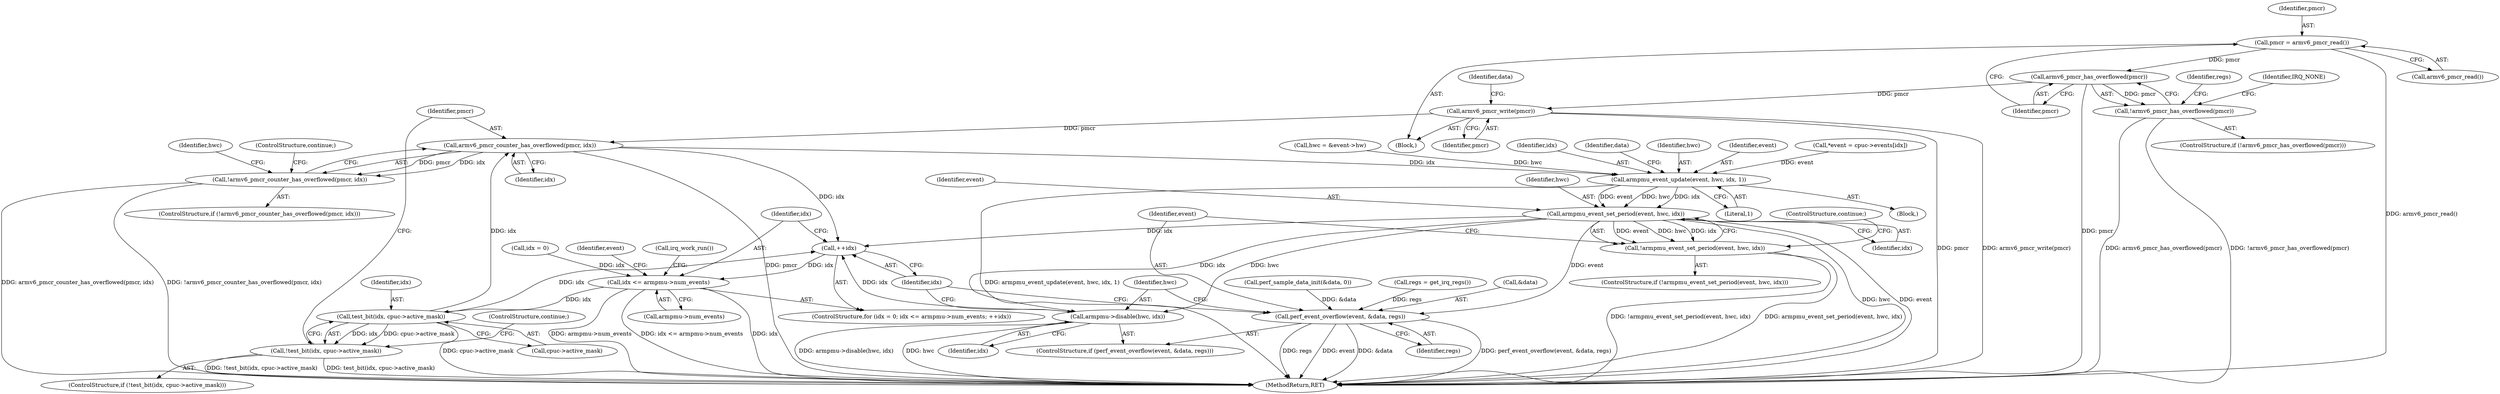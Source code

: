 digraph "0_linux_a8b0ca17b80e92faab46ee7179ba9e99ccb61233_0@API" {
"1000108" [label="(Call,pmcr = armv6_pmcr_read())"];
"1000117" [label="(Call,armv6_pmcr_has_overflowed(pmcr))"];
"1000116" [label="(Call,!armv6_pmcr_has_overflowed(pmcr))"];
"1000124" [label="(Call,armv6_pmcr_write(pmcr))"];
"1000166" [label="(Call,armv6_pmcr_counter_has_overflowed(pmcr, idx))"];
"1000144" [label="(Call,++idx)"];
"1000139" [label="(Call,idx <= armpmu->num_events)"];
"1000158" [label="(Call,test_bit(idx, cpuc->active_mask))"];
"1000157" [label="(Call,!test_bit(idx, cpuc->active_mask))"];
"1000165" [label="(Call,!armv6_pmcr_counter_has_overflowed(pmcr, idx))"];
"1000176" [label="(Call,armpmu_event_update(event, hwc, idx, 1))"];
"1000192" [label="(Call,armpmu_event_set_period(event, hwc, idx))"];
"1000191" [label="(Call,!armpmu_event_set_period(event, hwc, idx))"];
"1000198" [label="(Call,perf_event_overflow(event, &data, regs))"];
"1000203" [label="(Call,armpmu->disable(hwc, idx))"];
"1000140" [label="(Identifier,idx)"];
"1000125" [label="(Identifier,pmcr)"];
"1000110" [label="(Call,armv6_pmcr_read())"];
"1000177" [label="(Identifier,event)"];
"1000148" [label="(Call,*event = cpuc->events[idx])"];
"1000117" [label="(Call,armv6_pmcr_has_overflowed(pmcr))"];
"1000116" [label="(Call,!armv6_pmcr_has_overflowed(pmcr))"];
"1000109" [label="(Identifier,pmcr)"];
"1000159" [label="(Identifier,idx)"];
"1000167" [label="(Identifier,pmcr)"];
"1000170" [label="(Call,hwc = &event->hw)"];
"1000128" [label="(Identifier,data)"];
"1000203" [label="(Call,armpmu->disable(hwc, idx))"];
"1000136" [label="(Call,idx = 0)"];
"1000190" [label="(ControlStructure,if (!armpmu_event_set_period(event, hwc, idx)))"];
"1000139" [label="(Call,idx <= armpmu->num_events)"];
"1000192" [label="(Call,armpmu_event_set_period(event, hwc, idx))"];
"1000179" [label="(Identifier,idx)"];
"1000145" [label="(Identifier,idx)"];
"1000171" [label="(Identifier,hwc)"];
"1000169" [label="(ControlStructure,continue;)"];
"1000202" [label="(Identifier,regs)"];
"1000121" [label="(Call,regs = get_irq_regs())"];
"1000183" [label="(Identifier,data)"];
"1000144" [label="(Call,++idx)"];
"1000122" [label="(Identifier,regs)"];
"1000204" [label="(Identifier,hwc)"];
"1000168" [label="(Identifier,idx)"];
"1000146" [label="(Block,)"];
"1000135" [label="(ControlStructure,for (idx = 0; idx <= armpmu->num_events; ++idx))"];
"1000124" [label="(Call,armv6_pmcr_write(pmcr))"];
"1000118" [label="(Identifier,pmcr)"];
"1000176" [label="(Call,armpmu_event_update(event, hwc, idx, 1))"];
"1000149" [label="(Identifier,event)"];
"1000156" [label="(ControlStructure,if (!test_bit(idx, cpuc->active_mask)))"];
"1000197" [label="(ControlStructure,if (perf_event_overflow(event, &data, regs)))"];
"1000163" [label="(ControlStructure,continue;)"];
"1000164" [label="(ControlStructure,if (!armv6_pmcr_counter_has_overflowed(pmcr, idx)))"];
"1000196" [label="(ControlStructure,continue;)"];
"1000160" [label="(Call,cpuc->active_mask)"];
"1000199" [label="(Identifier,event)"];
"1000158" [label="(Call,test_bit(idx, cpuc->active_mask))"];
"1000165" [label="(Call,!armv6_pmcr_counter_has_overflowed(pmcr, idx))"];
"1000166" [label="(Call,armv6_pmcr_counter_has_overflowed(pmcr, idx))"];
"1000198" [label="(Call,perf_event_overflow(event, &data, regs))"];
"1000191" [label="(Call,!armpmu_event_set_period(event, hwc, idx))"];
"1000200" [label="(Call,&data)"];
"1000209" [label="(MethodReturn,RET)"];
"1000178" [label="(Identifier,hwc)"];
"1000157" [label="(Call,!test_bit(idx, cpuc->active_mask))"];
"1000195" [label="(Identifier,idx)"];
"1000206" [label="(Call,irq_work_run())"];
"1000108" [label="(Call,pmcr = armv6_pmcr_read())"];
"1000120" [label="(Identifier,IRQ_NONE)"];
"1000205" [label="(Identifier,idx)"];
"1000141" [label="(Call,armpmu->num_events)"];
"1000180" [label="(Literal,1)"];
"1000194" [label="(Identifier,hwc)"];
"1000193" [label="(Identifier,event)"];
"1000106" [label="(Block,)"];
"1000115" [label="(ControlStructure,if (!armv6_pmcr_has_overflowed(pmcr)))"];
"1000126" [label="(Call,perf_sample_data_init(&data, 0))"];
"1000108" -> "1000106"  [label="AST: "];
"1000108" -> "1000110"  [label="CFG: "];
"1000109" -> "1000108"  [label="AST: "];
"1000110" -> "1000108"  [label="AST: "];
"1000118" -> "1000108"  [label="CFG: "];
"1000108" -> "1000209"  [label="DDG: armv6_pmcr_read()"];
"1000108" -> "1000117"  [label="DDG: pmcr"];
"1000117" -> "1000116"  [label="AST: "];
"1000117" -> "1000118"  [label="CFG: "];
"1000118" -> "1000117"  [label="AST: "];
"1000116" -> "1000117"  [label="CFG: "];
"1000117" -> "1000209"  [label="DDG: pmcr"];
"1000117" -> "1000116"  [label="DDG: pmcr"];
"1000117" -> "1000124"  [label="DDG: pmcr"];
"1000116" -> "1000115"  [label="AST: "];
"1000120" -> "1000116"  [label="CFG: "];
"1000122" -> "1000116"  [label="CFG: "];
"1000116" -> "1000209"  [label="DDG: armv6_pmcr_has_overflowed(pmcr)"];
"1000116" -> "1000209"  [label="DDG: !armv6_pmcr_has_overflowed(pmcr)"];
"1000124" -> "1000106"  [label="AST: "];
"1000124" -> "1000125"  [label="CFG: "];
"1000125" -> "1000124"  [label="AST: "];
"1000128" -> "1000124"  [label="CFG: "];
"1000124" -> "1000209"  [label="DDG: pmcr"];
"1000124" -> "1000209"  [label="DDG: armv6_pmcr_write(pmcr)"];
"1000124" -> "1000166"  [label="DDG: pmcr"];
"1000166" -> "1000165"  [label="AST: "];
"1000166" -> "1000168"  [label="CFG: "];
"1000167" -> "1000166"  [label="AST: "];
"1000168" -> "1000166"  [label="AST: "];
"1000165" -> "1000166"  [label="CFG: "];
"1000166" -> "1000209"  [label="DDG: pmcr"];
"1000166" -> "1000144"  [label="DDG: idx"];
"1000166" -> "1000165"  [label="DDG: pmcr"];
"1000166" -> "1000165"  [label="DDG: idx"];
"1000158" -> "1000166"  [label="DDG: idx"];
"1000166" -> "1000176"  [label="DDG: idx"];
"1000144" -> "1000135"  [label="AST: "];
"1000144" -> "1000145"  [label="CFG: "];
"1000145" -> "1000144"  [label="AST: "];
"1000140" -> "1000144"  [label="CFG: "];
"1000144" -> "1000139"  [label="DDG: idx"];
"1000158" -> "1000144"  [label="DDG: idx"];
"1000192" -> "1000144"  [label="DDG: idx"];
"1000203" -> "1000144"  [label="DDG: idx"];
"1000139" -> "1000135"  [label="AST: "];
"1000139" -> "1000141"  [label="CFG: "];
"1000140" -> "1000139"  [label="AST: "];
"1000141" -> "1000139"  [label="AST: "];
"1000149" -> "1000139"  [label="CFG: "];
"1000206" -> "1000139"  [label="CFG: "];
"1000139" -> "1000209"  [label="DDG: armpmu->num_events"];
"1000139" -> "1000209"  [label="DDG: idx <= armpmu->num_events"];
"1000139" -> "1000209"  [label="DDG: idx"];
"1000136" -> "1000139"  [label="DDG: idx"];
"1000139" -> "1000158"  [label="DDG: idx"];
"1000158" -> "1000157"  [label="AST: "];
"1000158" -> "1000160"  [label="CFG: "];
"1000159" -> "1000158"  [label="AST: "];
"1000160" -> "1000158"  [label="AST: "];
"1000157" -> "1000158"  [label="CFG: "];
"1000158" -> "1000209"  [label="DDG: cpuc->active_mask"];
"1000158" -> "1000157"  [label="DDG: idx"];
"1000158" -> "1000157"  [label="DDG: cpuc->active_mask"];
"1000157" -> "1000156"  [label="AST: "];
"1000163" -> "1000157"  [label="CFG: "];
"1000167" -> "1000157"  [label="CFG: "];
"1000157" -> "1000209"  [label="DDG: !test_bit(idx, cpuc->active_mask)"];
"1000157" -> "1000209"  [label="DDG: test_bit(idx, cpuc->active_mask)"];
"1000165" -> "1000164"  [label="AST: "];
"1000169" -> "1000165"  [label="CFG: "];
"1000171" -> "1000165"  [label="CFG: "];
"1000165" -> "1000209"  [label="DDG: armv6_pmcr_counter_has_overflowed(pmcr, idx)"];
"1000165" -> "1000209"  [label="DDG: !armv6_pmcr_counter_has_overflowed(pmcr, idx)"];
"1000176" -> "1000146"  [label="AST: "];
"1000176" -> "1000180"  [label="CFG: "];
"1000177" -> "1000176"  [label="AST: "];
"1000178" -> "1000176"  [label="AST: "];
"1000179" -> "1000176"  [label="AST: "];
"1000180" -> "1000176"  [label="AST: "];
"1000183" -> "1000176"  [label="CFG: "];
"1000176" -> "1000209"  [label="DDG: armpmu_event_update(event, hwc, idx, 1)"];
"1000148" -> "1000176"  [label="DDG: event"];
"1000170" -> "1000176"  [label="DDG: hwc"];
"1000176" -> "1000192"  [label="DDG: event"];
"1000176" -> "1000192"  [label="DDG: hwc"];
"1000176" -> "1000192"  [label="DDG: idx"];
"1000192" -> "1000191"  [label="AST: "];
"1000192" -> "1000195"  [label="CFG: "];
"1000193" -> "1000192"  [label="AST: "];
"1000194" -> "1000192"  [label="AST: "];
"1000195" -> "1000192"  [label="AST: "];
"1000191" -> "1000192"  [label="CFG: "];
"1000192" -> "1000209"  [label="DDG: hwc"];
"1000192" -> "1000209"  [label="DDG: event"];
"1000192" -> "1000191"  [label="DDG: event"];
"1000192" -> "1000191"  [label="DDG: hwc"];
"1000192" -> "1000191"  [label="DDG: idx"];
"1000192" -> "1000198"  [label="DDG: event"];
"1000192" -> "1000203"  [label="DDG: hwc"];
"1000192" -> "1000203"  [label="DDG: idx"];
"1000191" -> "1000190"  [label="AST: "];
"1000196" -> "1000191"  [label="CFG: "];
"1000199" -> "1000191"  [label="CFG: "];
"1000191" -> "1000209"  [label="DDG: !armpmu_event_set_period(event, hwc, idx)"];
"1000191" -> "1000209"  [label="DDG: armpmu_event_set_period(event, hwc, idx)"];
"1000198" -> "1000197"  [label="AST: "];
"1000198" -> "1000202"  [label="CFG: "];
"1000199" -> "1000198"  [label="AST: "];
"1000200" -> "1000198"  [label="AST: "];
"1000202" -> "1000198"  [label="AST: "];
"1000204" -> "1000198"  [label="CFG: "];
"1000145" -> "1000198"  [label="CFG: "];
"1000198" -> "1000209"  [label="DDG: event"];
"1000198" -> "1000209"  [label="DDG: &data"];
"1000198" -> "1000209"  [label="DDG: perf_event_overflow(event, &data, regs)"];
"1000198" -> "1000209"  [label="DDG: regs"];
"1000126" -> "1000198"  [label="DDG: &data"];
"1000121" -> "1000198"  [label="DDG: regs"];
"1000203" -> "1000197"  [label="AST: "];
"1000203" -> "1000205"  [label="CFG: "];
"1000204" -> "1000203"  [label="AST: "];
"1000205" -> "1000203"  [label="AST: "];
"1000145" -> "1000203"  [label="CFG: "];
"1000203" -> "1000209"  [label="DDG: armpmu->disable(hwc, idx)"];
"1000203" -> "1000209"  [label="DDG: hwc"];
}
